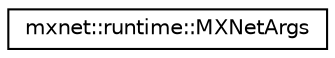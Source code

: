 digraph "Graphical Class Hierarchy"
{
 // LATEX_PDF_SIZE
  edge [fontname="Helvetica",fontsize="10",labelfontname="Helvetica",labelfontsize="10"];
  node [fontname="Helvetica",fontsize="10",shape=record];
  rankdir="LR";
  Node0 [label="mxnet::runtime::MXNetArgs",height=0.2,width=0.4,color="black", fillcolor="white", style="filled",URL="$classmxnet_1_1runtime_1_1MXNetArgs.html",tooltip="Arguments into TVM functions."];
}
